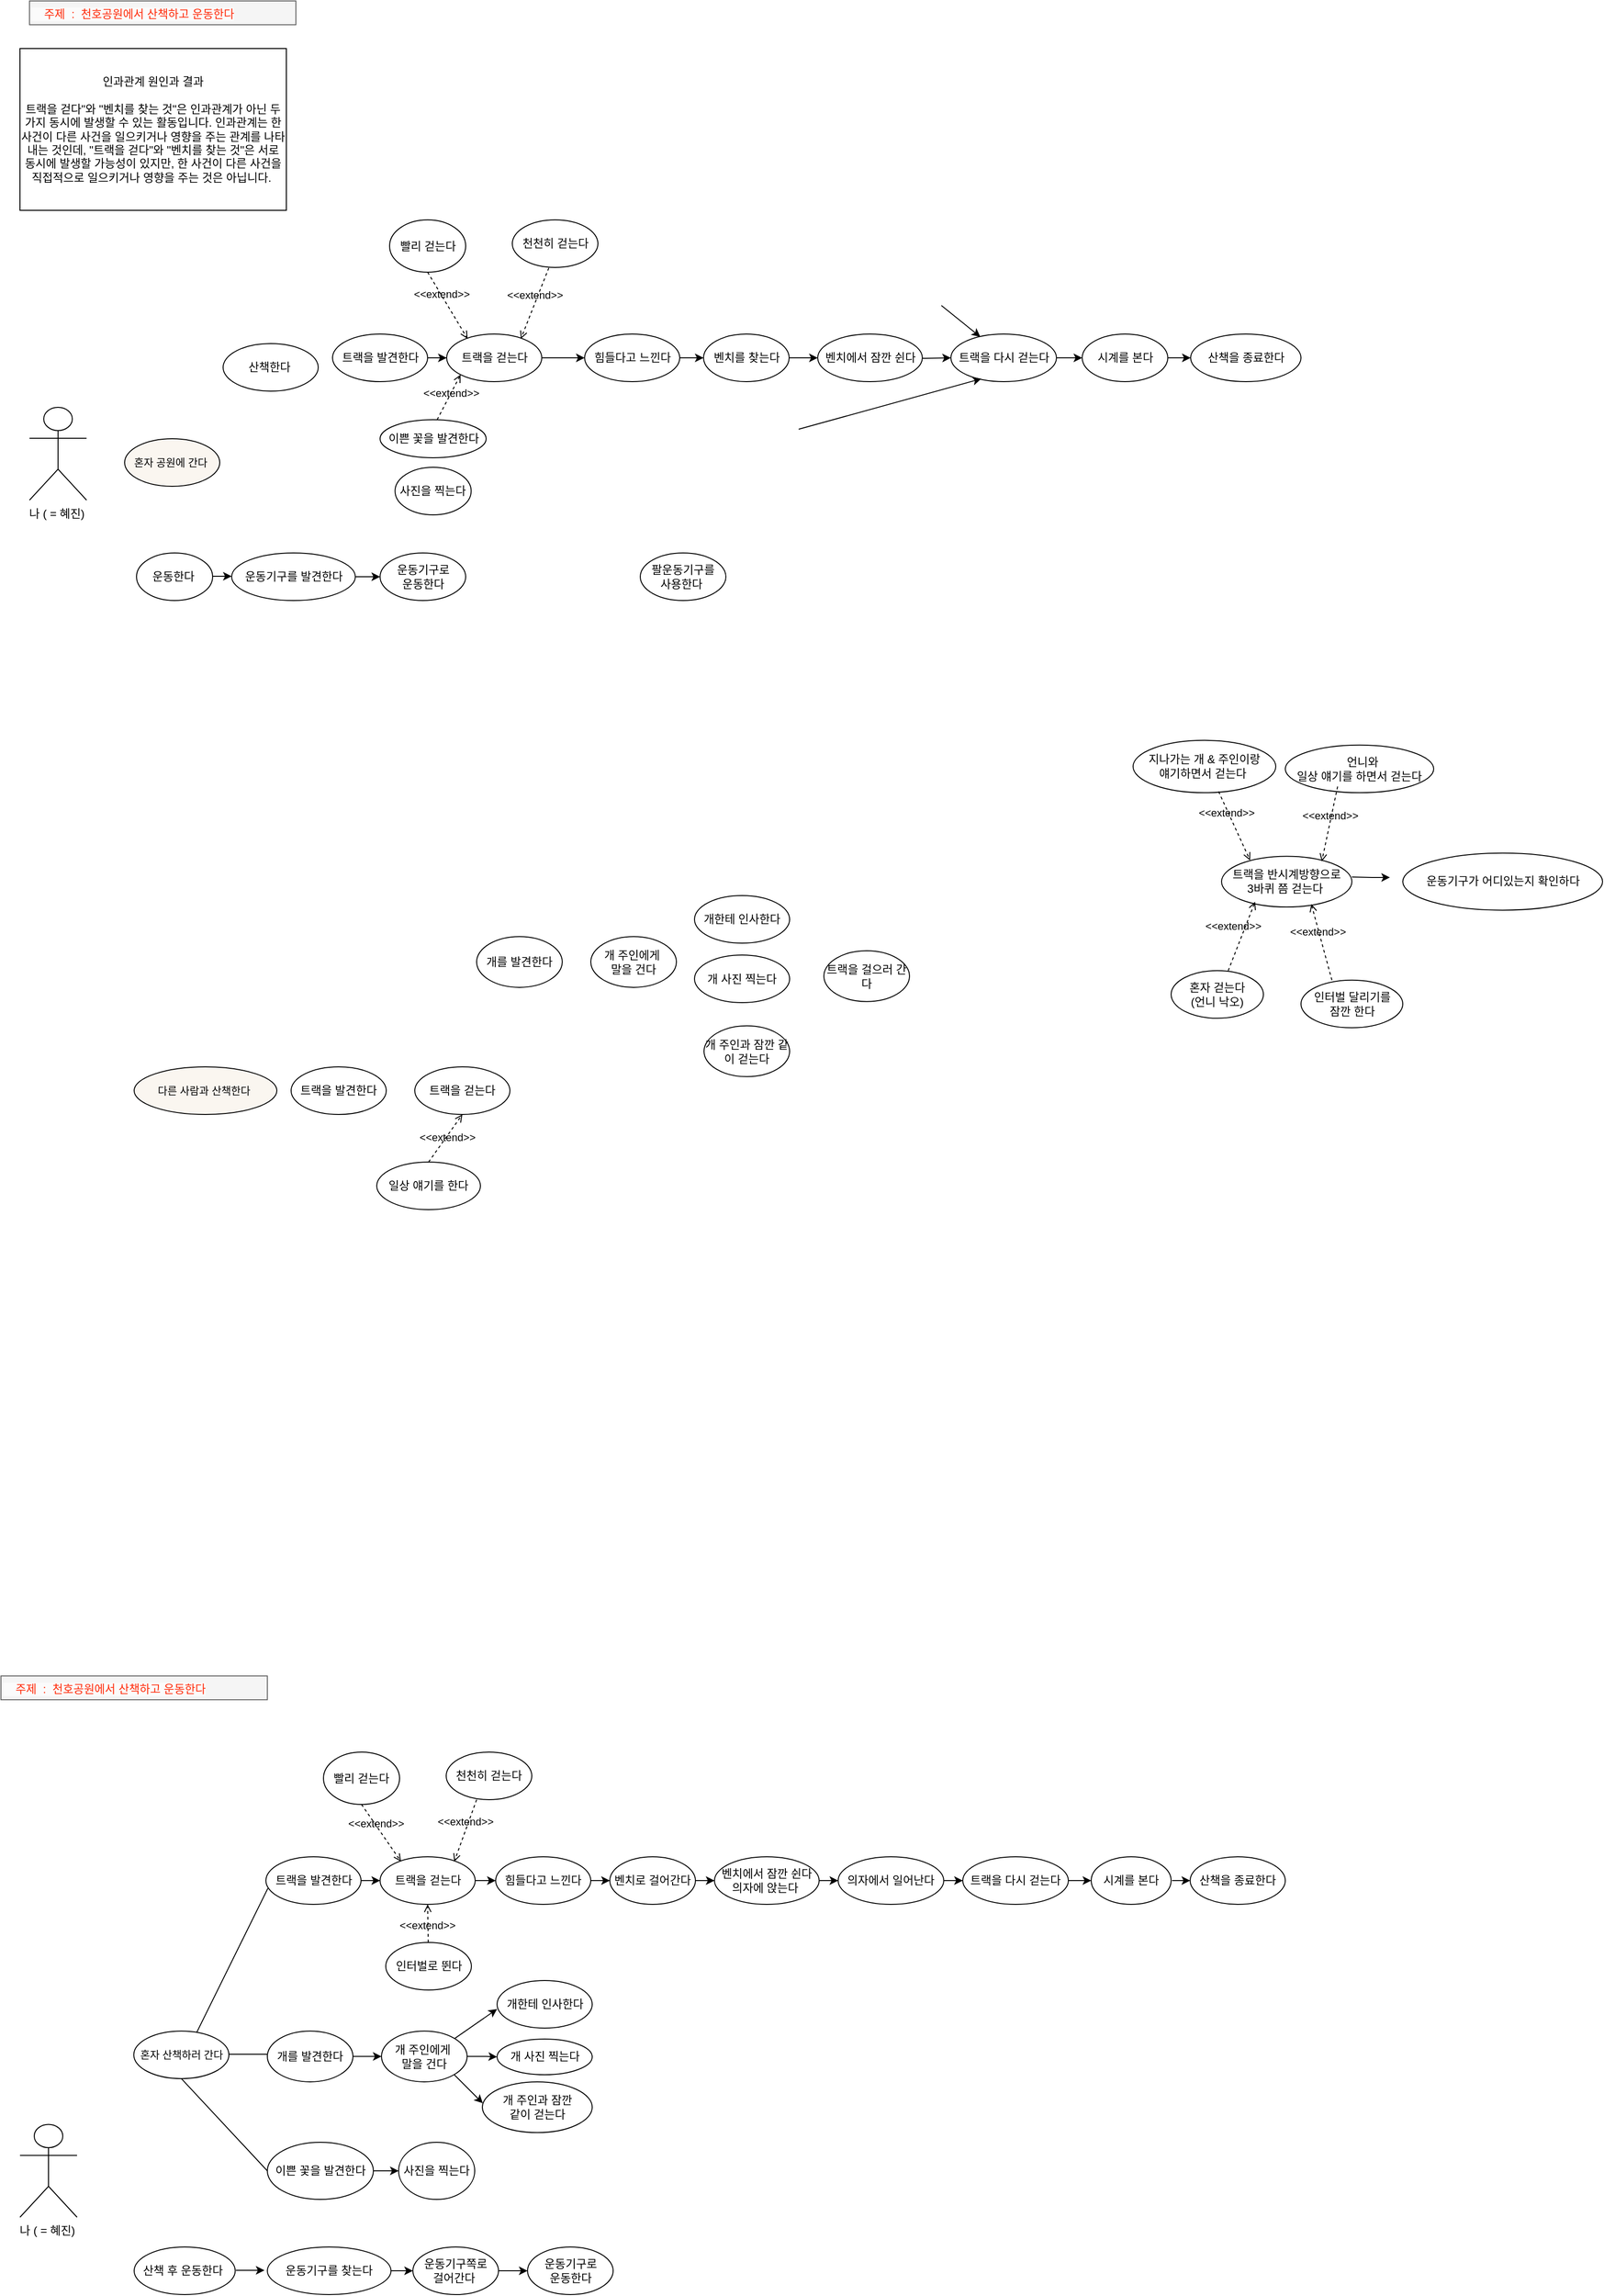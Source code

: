 <mxfile version="21.6.6" type="github">
  <diagram name="페이지-1" id="tYuTC0g_JtJMIlODlGY_">
    <mxGraphModel dx="2440" dy="1344" grid="1" gridSize="10" guides="1" tooltips="1" connect="1" arrows="1" fold="1" page="1" pageScale="1" pageWidth="827" pageHeight="1169" math="0" shadow="0">
      <root>
        <mxCell id="0" />
        <mxCell id="1" parent="0" />
        <mxCell id="RUlDnIiTWdbKFg5DgWMq-1" value="나 ( = 혜진)&amp;nbsp;" style="shape=umlActor;verticalLabelPosition=bottom;verticalAlign=top;html=1;" vertex="1" parent="1">
          <mxGeometry x="40" y="487.0" width="60" height="97.5" as="geometry" />
        </mxCell>
        <mxCell id="RUlDnIiTWdbKFg5DgWMq-2" value="&lt;font style=&quot;font-size: 11px;&quot;&gt;혼자 공원에 간다&amp;nbsp;&lt;br&gt;&lt;/font&gt;" style="ellipse;whiteSpace=wrap;html=1;fillColor=#FAF6F0;gradientColor=#FAF6F0;strokeColor=default;" vertex="1" parent="1">
          <mxGeometry x="140" y="520" width="100" height="50" as="geometry" />
        </mxCell>
        <mxCell id="RUlDnIiTWdbKFg5DgWMq-3" value="" style="edgeStyle=orthogonalEdgeStyle;rounded=0;orthogonalLoop=1;jettySize=auto;html=1;" edge="1" parent="1">
          <mxGeometry relative="1" as="geometry">
            <mxPoint x="1430.0" y="980.456" as="sourcePoint" />
            <mxPoint x="1470.0" y="980.983" as="targetPoint" />
          </mxGeometry>
        </mxCell>
        <mxCell id="RUlDnIiTWdbKFg5DgWMq-4" value="트랙을 반시계방향으로 &lt;br&gt;3바퀴 쯤 걷는다&amp;nbsp;" style="ellipse;whiteSpace=wrap;html=1;" vertex="1" parent="1">
          <mxGeometry x="1293" y="958.69" width="137" height="53.37" as="geometry" />
        </mxCell>
        <mxCell id="RUlDnIiTWdbKFg5DgWMq-5" value="지나가는 개 &amp;amp; 주인이랑 &lt;br&gt;얘기하면서 걷는다&amp;nbsp;" style="ellipse;whiteSpace=wrap;html=1;" vertex="1" parent="1">
          <mxGeometry x="1200" y="836.93" width="150" height="55" as="geometry" />
        </mxCell>
        <mxCell id="RUlDnIiTWdbKFg5DgWMq-6" value="&amp;nbsp; 언니와 &lt;br&gt;일상 얘기를 하면서 걷는다" style="ellipse;whiteSpace=wrap;html=1;" vertex="1" parent="1">
          <mxGeometry x="1360" y="841.93" width="156" height="50" as="geometry" />
        </mxCell>
        <mxCell id="RUlDnIiTWdbKFg5DgWMq-7" value="혼자 걷는다 &lt;br&gt;(언니 낙오)" style="ellipse;whiteSpace=wrap;html=1;" vertex="1" parent="1">
          <mxGeometry x="1240" y="1078.93" width="97" height="50" as="geometry" />
        </mxCell>
        <mxCell id="RUlDnIiTWdbKFg5DgWMq-8" value="&amp;lt;&amp;lt;extend&amp;gt;&amp;gt;" style="html=1;verticalAlign=bottom;labelBackgroundColor=none;endArrow=open;endFill=0;dashed=1;rounded=0;exitX=0.626;exitY=1.033;exitDx=0;exitDy=0;exitPerimeter=0;entryX=0.248;entryY=0.119;entryDx=0;entryDy=0;entryPerimeter=0;" edge="1" parent="1">
          <mxGeometry x="-0.201" y="-6" width="160" relative="1" as="geometry">
            <mxPoint x="1289.9" y="890.745" as="sourcePoint" />
            <mxPoint x="1322.976" y="963.041" as="targetPoint" />
            <mxPoint as="offset" />
          </mxGeometry>
        </mxCell>
        <mxCell id="RUlDnIiTWdbKFg5DgWMq-9" value="&amp;lt;&amp;lt;extend&amp;gt;&amp;gt;" style="html=1;verticalAlign=bottom;labelBackgroundColor=none;endArrow=open;endFill=0;dashed=1;rounded=0;exitX=0.5;exitY=1;exitDx=0;exitDy=0;entryX=0.769;entryY=-0.011;entryDx=0;entryDy=0;entryPerimeter=0;" edge="1" parent="1">
          <mxGeometry width="160" relative="1" as="geometry">
            <mxPoint x="1415.0" y="885.43" as="sourcePoint" />
            <mxPoint x="1398.353" y="964.103" as="targetPoint" />
          </mxGeometry>
        </mxCell>
        <mxCell id="RUlDnIiTWdbKFg5DgWMq-10" value="&amp;lt;&amp;lt;extend&amp;gt;&amp;gt;" style="html=1;verticalAlign=bottom;labelBackgroundColor=none;endArrow=open;endFill=0;dashed=1;rounded=0;" edge="1" parent="1">
          <mxGeometry x="-0.047" y="9" width="160" relative="1" as="geometry">
            <mxPoint x="1300" y="1078.93" as="sourcePoint" />
            <mxPoint x="1328.261" y="1006.55" as="targetPoint" />
            <mxPoint as="offset" />
            <Array as="points" />
          </mxGeometry>
        </mxCell>
        <mxCell id="RUlDnIiTWdbKFg5DgWMq-11" value="인터벌 달리기를 &lt;br&gt;잠깐 한다" style="ellipse;whiteSpace=wrap;html=1;" vertex="1" parent="1">
          <mxGeometry x="1376.5" y="1088.93" width="107" height="50" as="geometry" />
        </mxCell>
        <mxCell id="RUlDnIiTWdbKFg5DgWMq-12" value="&amp;lt;&amp;lt;extend&amp;gt;&amp;gt;" style="html=1;verticalAlign=bottom;labelBackgroundColor=none;endArrow=open;endFill=0;dashed=1;rounded=0;entryX=0.921;entryY=0.217;entryDx=0;entryDy=0;entryPerimeter=0;" edge="1" parent="1">
          <mxGeometry x="0.069" y="3" width="160" relative="1" as="geometry">
            <mxPoint x="1409" y="1088.93" as="sourcePoint" />
            <mxPoint x="1387.367" y="1008.931" as="targetPoint" />
            <mxPoint as="offset" />
          </mxGeometry>
        </mxCell>
        <mxCell id="RUlDnIiTWdbKFg5DgWMq-13" value="&lt;span style=&quot;color: rgb(255, 41, 8); font-family: Helvetica; font-size: 12px; font-style: normal; font-variant-ligatures: normal; font-variant-caps: normal; font-weight: 400; letter-spacing: normal; orphans: 2; text-align: left; text-indent: 0px; text-transform: none; widows: 2; word-spacing: 0px; -webkit-text-stroke-width: 0px; background-color: rgb(251, 251, 251); text-decoration-thickness: initial; text-decoration-style: initial; text-decoration-color: initial; float: none; display: inline !important;&quot;&gt;&amp;nbsp; &amp;nbsp; 주제&amp;nbsp; :&amp;nbsp; 천호공원에서 산책하고 운동한다&lt;/span&gt;" style="text;whiteSpace=wrap;html=1;fillColor=#f5f5f5;fontColor=#333333;strokeColor=#666666;" vertex="1" parent="1">
          <mxGeometry x="40" y="60.0" width="280" height="25" as="geometry" />
        </mxCell>
        <mxCell id="RUlDnIiTWdbKFg5DgWMq-14" value="&lt;font style=&quot;font-size: 11px;&quot;&gt;다른 사람과 산책한다&amp;nbsp;&lt;br&gt;&lt;/font&gt;" style="ellipse;whiteSpace=wrap;html=1;fillColor=#FAF6F0;gradientColor=#FAF6F0;strokeColor=default;" vertex="1" parent="1">
          <mxGeometry x="150" y="1180" width="150" height="50" as="geometry" />
        </mxCell>
        <mxCell id="RUlDnIiTWdbKFg5DgWMq-15" value="운동기구가 어디있는지 확인하다" style="ellipse;whiteSpace=wrap;html=1;" vertex="1" parent="1">
          <mxGeometry x="1483.5" y="955.37" width="210" height="60" as="geometry" />
        </mxCell>
        <mxCell id="RUlDnIiTWdbKFg5DgWMq-16" value="개를 발견한다" style="ellipse;whiteSpace=wrap;html=1;" vertex="1" parent="1">
          <mxGeometry x="510" y="1043.07" width="90" height="53.37" as="geometry" />
        </mxCell>
        <mxCell id="RUlDnIiTWdbKFg5DgWMq-59" value="" style="edgeStyle=orthogonalEdgeStyle;rounded=0;orthogonalLoop=1;jettySize=auto;html=1;" edge="1" parent="1" source="RUlDnIiTWdbKFg5DgWMq-17" target="RUlDnIiTWdbKFg5DgWMq-57">
          <mxGeometry relative="1" as="geometry" />
        </mxCell>
        <mxCell id="RUlDnIiTWdbKFg5DgWMq-17" value="트랙을 걷는다" style="ellipse;whiteSpace=wrap;html=1;" vertex="1" parent="1">
          <mxGeometry x="478.5" y="410" width="100" height="50" as="geometry" />
        </mxCell>
        <mxCell id="RUlDnIiTWdbKFg5DgWMq-42" value="" style="edgeStyle=orthogonalEdgeStyle;rounded=0;orthogonalLoop=1;jettySize=auto;html=1;" edge="1" parent="1" source="RUlDnIiTWdbKFg5DgWMq-18" target="RUlDnIiTWdbKFg5DgWMq-17">
          <mxGeometry relative="1" as="geometry" />
        </mxCell>
        <mxCell id="RUlDnIiTWdbKFg5DgWMq-18" value="트랙을 발견한다" style="ellipse;whiteSpace=wrap;html=1;" vertex="1" parent="1">
          <mxGeometry x="358.5" y="410" width="100" height="50" as="geometry" />
        </mxCell>
        <mxCell id="RUlDnIiTWdbKFg5DgWMq-19" value="개 주인에게&amp;nbsp;&lt;br&gt;말을 건다" style="ellipse;whiteSpace=wrap;html=1;" vertex="1" parent="1">
          <mxGeometry x="630" y="1043.07" width="90" height="53.37" as="geometry" />
        </mxCell>
        <mxCell id="RUlDnIiTWdbKFg5DgWMq-20" value="개한테 인사한다" style="ellipse;whiteSpace=wrap;html=1;" vertex="1" parent="1">
          <mxGeometry x="739" y="1000" width="100" height="50" as="geometry" />
        </mxCell>
        <mxCell id="RUlDnIiTWdbKFg5DgWMq-21" value="개 사진 찍는다" style="ellipse;whiteSpace=wrap;html=1;" vertex="1" parent="1">
          <mxGeometry x="739" y="1062.5" width="100" height="50" as="geometry" />
        </mxCell>
        <mxCell id="RUlDnIiTWdbKFg5DgWMq-22" value="빨리 걷는다" style="ellipse;whiteSpace=wrap;html=1;" vertex="1" parent="1">
          <mxGeometry x="418.5" y="290" width="80" height="55" as="geometry" />
        </mxCell>
        <mxCell id="RUlDnIiTWdbKFg5DgWMq-23" value="천천히 걷는다" style="ellipse;whiteSpace=wrap;html=1;" vertex="1" parent="1">
          <mxGeometry x="547.5" y="290" width="90" height="50" as="geometry" />
        </mxCell>
        <mxCell id="RUlDnIiTWdbKFg5DgWMq-24" value="&amp;lt;&amp;lt;extend&amp;gt;&amp;gt;" style="html=1;verticalAlign=bottom;labelBackgroundColor=none;endArrow=open;endFill=0;dashed=1;rounded=0;exitX=0.5;exitY=1;exitDx=0;exitDy=0;" edge="1" parent="1" source="RUlDnIiTWdbKFg5DgWMq-22">
          <mxGeometry x="-0.129" y="-4" width="160" relative="1" as="geometry">
            <mxPoint x="467.42" y="349.995" as="sourcePoint" />
            <mxPoint x="500.5" y="415" as="targetPoint" />
            <mxPoint as="offset" />
          </mxGeometry>
        </mxCell>
        <mxCell id="RUlDnIiTWdbKFg5DgWMq-25" value="&amp;lt;&amp;lt;extend&amp;gt;&amp;gt;" style="html=1;verticalAlign=bottom;labelBackgroundColor=none;endArrow=open;endFill=0;dashed=1;rounded=0;exitX=0.5;exitY=1;exitDx=0;exitDy=0;entryX=0.78;entryY=0.06;entryDx=0;entryDy=0;entryPerimeter=0;" edge="1" parent="1">
          <mxGeometry width="160" relative="1" as="geometry">
            <mxPoint x="585.88" y="340.5" as="sourcePoint" />
            <mxPoint x="556.5" y="415" as="targetPoint" />
          </mxGeometry>
        </mxCell>
        <mxCell id="RUlDnIiTWdbKFg5DgWMq-44" value="" style="edgeStyle=orthogonalEdgeStyle;rounded=0;orthogonalLoop=1;jettySize=auto;html=1;" edge="1" parent="1" source="RUlDnIiTWdbKFg5DgWMq-27" target="RUlDnIiTWdbKFg5DgWMq-28">
          <mxGeometry relative="1" as="geometry" />
        </mxCell>
        <mxCell id="RUlDnIiTWdbKFg5DgWMq-27" value="벤치를 찾는다" style="ellipse;whiteSpace=wrap;html=1;" vertex="1" parent="1">
          <mxGeometry x="748.5" y="410" width="90" height="50" as="geometry" />
        </mxCell>
        <mxCell id="RUlDnIiTWdbKFg5DgWMq-45" value="" style="edgeStyle=orthogonalEdgeStyle;rounded=0;orthogonalLoop=1;jettySize=auto;html=1;entryX=0;entryY=0.5;entryDx=0;entryDy=0;" edge="1" parent="1" target="RUlDnIiTWdbKFg5DgWMq-39">
          <mxGeometry relative="1" as="geometry">
            <mxPoint x="953.5" y="435" as="sourcePoint" />
            <mxPoint x="997.5" y="435" as="targetPoint" />
          </mxGeometry>
        </mxCell>
        <mxCell id="RUlDnIiTWdbKFg5DgWMq-28" value="벤치에서 잠깐 쉰다" style="ellipse;whiteSpace=wrap;html=1;" vertex="1" parent="1">
          <mxGeometry x="868.5" y="410" width="110" height="50" as="geometry" />
        </mxCell>
        <mxCell id="RUlDnIiTWdbKFg5DgWMq-29" value="운동기구로&lt;br&gt;운동한다" style="ellipse;whiteSpace=wrap;html=1;" vertex="1" parent="1">
          <mxGeometry x="408.5" y="640" width="90" height="50" as="geometry" />
        </mxCell>
        <mxCell id="RUlDnIiTWdbKFg5DgWMq-30" value="팔운동기구를 &lt;br&gt;사용한다&amp;nbsp;" style="ellipse;whiteSpace=wrap;html=1;" vertex="1" parent="1">
          <mxGeometry x="682" y="640" width="90" height="50" as="geometry" />
        </mxCell>
        <mxCell id="RUlDnIiTWdbKFg5DgWMq-31" value="이쁜 꽃을 발견한다" style="ellipse;whiteSpace=wrap;html=1;" vertex="1" parent="1">
          <mxGeometry x="408.5" y="500" width="111.5" height="40" as="geometry" />
        </mxCell>
        <mxCell id="RUlDnIiTWdbKFg5DgWMq-32" value="사진을 찍는다" style="ellipse;whiteSpace=wrap;html=1;" vertex="1" parent="1">
          <mxGeometry x="424.25" y="550" width="80" height="50" as="geometry" />
        </mxCell>
        <mxCell id="RUlDnIiTWdbKFg5DgWMq-33" value="트랙을 발견한다" style="ellipse;whiteSpace=wrap;html=1;" vertex="1" parent="1">
          <mxGeometry x="315" y="1180" width="100" height="50" as="geometry" />
        </mxCell>
        <mxCell id="RUlDnIiTWdbKFg5DgWMq-34" value="트랙을 걷는다" style="ellipse;whiteSpace=wrap;html=1;" vertex="1" parent="1">
          <mxGeometry x="445" y="1180" width="100" height="50" as="geometry" />
        </mxCell>
        <mxCell id="RUlDnIiTWdbKFg5DgWMq-35" value="일상 얘기를 한다" style="ellipse;whiteSpace=wrap;html=1;" vertex="1" parent="1">
          <mxGeometry x="405" y="1280" width="109" height="50" as="geometry" />
        </mxCell>
        <mxCell id="RUlDnIiTWdbKFg5DgWMq-36" value="&amp;lt;&amp;lt;extend&amp;gt;&amp;gt;" style="html=1;verticalAlign=bottom;labelBackgroundColor=none;endArrow=open;endFill=0;dashed=1;rounded=0;exitX=0.5;exitY=0;exitDx=0;exitDy=0;entryX=0.5;entryY=1;entryDx=0;entryDy=0;" edge="1" parent="1" source="RUlDnIiTWdbKFg5DgWMq-35" target="RUlDnIiTWdbKFg5DgWMq-34">
          <mxGeometry x="-0.201" y="-6" width="160" relative="1" as="geometry">
            <mxPoint x="488.28" y="1343.815" as="sourcePoint" />
            <mxPoint x="521.356" y="1416.111" as="targetPoint" />
            <mxPoint as="offset" />
          </mxGeometry>
        </mxCell>
        <mxCell id="RUlDnIiTWdbKFg5DgWMq-37" style="edgeStyle=orthogonalEdgeStyle;rounded=0;orthogonalLoop=1;jettySize=auto;html=1;exitX=0.5;exitY=1;exitDx=0;exitDy=0;" edge="1" parent="1" source="RUlDnIiTWdbKFg5DgWMq-17" target="RUlDnIiTWdbKFg5DgWMq-17">
          <mxGeometry relative="1" as="geometry" />
        </mxCell>
        <mxCell id="RUlDnIiTWdbKFg5DgWMq-46" value="" style="edgeStyle=orthogonalEdgeStyle;rounded=0;orthogonalLoop=1;jettySize=auto;html=1;" edge="1" parent="1" source="RUlDnIiTWdbKFg5DgWMq-39" target="RUlDnIiTWdbKFg5DgWMq-40">
          <mxGeometry relative="1" as="geometry" />
        </mxCell>
        <mxCell id="RUlDnIiTWdbKFg5DgWMq-39" value="트랙을 다시 걷는다" style="ellipse;whiteSpace=wrap;html=1;" vertex="1" parent="1">
          <mxGeometry x="1008.5" y="410" width="111" height="50" as="geometry" />
        </mxCell>
        <mxCell id="RUlDnIiTWdbKFg5DgWMq-47" value="" style="edgeStyle=orthogonalEdgeStyle;rounded=0;orthogonalLoop=1;jettySize=auto;html=1;" edge="1" parent="1" source="RUlDnIiTWdbKFg5DgWMq-40" target="RUlDnIiTWdbKFg5DgWMq-41">
          <mxGeometry relative="1" as="geometry" />
        </mxCell>
        <mxCell id="RUlDnIiTWdbKFg5DgWMq-40" value="시계를 본다" style="ellipse;whiteSpace=wrap;html=1;" vertex="1" parent="1">
          <mxGeometry x="1146.5" y="410" width="90" height="50" as="geometry" />
        </mxCell>
        <mxCell id="RUlDnIiTWdbKFg5DgWMq-41" value="산책을 종료한다" style="ellipse;whiteSpace=wrap;html=1;" vertex="1" parent="1">
          <mxGeometry x="1260.5" y="410" width="116" height="50" as="geometry" />
        </mxCell>
        <mxCell id="RUlDnIiTWdbKFg5DgWMq-52" value="" style="endArrow=classic;html=1;rounded=0;entryX=0.288;entryY=0.94;entryDx=0;entryDy=0;entryPerimeter=0;" edge="1" parent="1" target="RUlDnIiTWdbKFg5DgWMq-39">
          <mxGeometry width="50" height="50" relative="1" as="geometry">
            <mxPoint x="848.5" y="510" as="sourcePoint" />
            <mxPoint x="898.5" y="460" as="targetPoint" />
          </mxGeometry>
        </mxCell>
        <mxCell id="RUlDnIiTWdbKFg5DgWMq-53" value="" style="endArrow=classic;html=1;rounded=0;entryX=0.279;entryY=0.06;entryDx=0;entryDy=0;entryPerimeter=0;" edge="1" parent="1" target="RUlDnIiTWdbKFg5DgWMq-39">
          <mxGeometry width="50" height="50" relative="1" as="geometry">
            <mxPoint x="998.5" y="380" as="sourcePoint" />
            <mxPoint x="1043.465" y="417" as="targetPoint" />
          </mxGeometry>
        </mxCell>
        <mxCell id="RUlDnIiTWdbKFg5DgWMq-54" value="개 주인과 잠깐 같이 걷는다" style="ellipse;whiteSpace=wrap;html=1;" vertex="1" parent="1">
          <mxGeometry x="749" y="1136.93" width="90" height="53.37" as="geometry" />
        </mxCell>
        <mxCell id="RUlDnIiTWdbKFg5DgWMq-55" value="트랙을 걸으러 간다" style="ellipse;whiteSpace=wrap;html=1;" vertex="1" parent="1">
          <mxGeometry x="875" y="1058.0" width="90" height="53.37" as="geometry" />
        </mxCell>
        <mxCell id="RUlDnIiTWdbKFg5DgWMq-56" value="인과관계 원인과 결과&lt;br&gt;&lt;br&gt;트랙을 걷다&quot;와 &quot;벤치를 찾는 것&quot;은 인과관계가 아닌 두 가지 동시에 발생할 수 있는 활동입니다. 인과관계는 한 사건이 다른 사건을 일으키거나 영향을 주는 관계를 나타내는 것인데, &quot;트랙을 걷다&quot;와 &quot;벤치를 찾는 것&quot;은 서로 동시에 발생할 가능성이 있지만, 한 사건이 다른 사건을 직접적으로 일으키거나 영향을 주는 것은 아닙니다.&amp;nbsp;" style="rounded=0;whiteSpace=wrap;html=1;" vertex="1" parent="1">
          <mxGeometry x="30" y="110" width="280" height="170" as="geometry" />
        </mxCell>
        <mxCell id="RUlDnIiTWdbKFg5DgWMq-58" value="" style="edgeStyle=orthogonalEdgeStyle;rounded=0;orthogonalLoop=1;jettySize=auto;html=1;" edge="1" parent="1" source="RUlDnIiTWdbKFg5DgWMq-57" target="RUlDnIiTWdbKFg5DgWMq-27">
          <mxGeometry relative="1" as="geometry" />
        </mxCell>
        <mxCell id="RUlDnIiTWdbKFg5DgWMq-57" value="힘들다고 느낀다" style="ellipse;whiteSpace=wrap;html=1;" vertex="1" parent="1">
          <mxGeometry x="623.5" y="410" width="100" height="50" as="geometry" />
        </mxCell>
        <mxCell id="RUlDnIiTWdbKFg5DgWMq-61" value="" style="edgeStyle=orthogonalEdgeStyle;rounded=0;orthogonalLoop=1;jettySize=auto;html=1;" edge="1" parent="1">
          <mxGeometry relative="1" as="geometry">
            <mxPoint x="378.5" y="665.034" as="sourcePoint" />
            <mxPoint x="408.5" y="665" as="targetPoint" />
          </mxGeometry>
        </mxCell>
        <mxCell id="RUlDnIiTWdbKFg5DgWMq-60" value="운동기구를 발견한다" style="ellipse;whiteSpace=wrap;html=1;" vertex="1" parent="1">
          <mxGeometry x="252.5" y="640" width="130" height="50" as="geometry" />
        </mxCell>
        <mxCell id="RUlDnIiTWdbKFg5DgWMq-62" value="&amp;lt;&amp;lt;extend&amp;gt;&amp;gt;" style="html=1;verticalAlign=bottom;labelBackgroundColor=none;endArrow=open;endFill=0;dashed=1;rounded=0;entryX=0;entryY=1;entryDx=0;entryDy=0;" edge="1" parent="1" target="RUlDnIiTWdbKFg5DgWMq-17">
          <mxGeometry x="-0.129" y="-4" width="160" relative="1" as="geometry">
            <mxPoint x="468.5" y="500" as="sourcePoint" />
            <mxPoint x="508.5" y="540" as="targetPoint" />
            <mxPoint as="offset" />
          </mxGeometry>
        </mxCell>
        <mxCell id="RUlDnIiTWdbKFg5DgWMq-66" value="" style="edgeStyle=orthogonalEdgeStyle;rounded=0;orthogonalLoop=1;jettySize=auto;html=1;" edge="1" parent="1">
          <mxGeometry relative="1" as="geometry">
            <mxPoint x="222.5" y="664.504" as="sourcePoint" />
            <mxPoint x="252.5" y="664.504" as="targetPoint" />
          </mxGeometry>
        </mxCell>
        <mxCell id="RUlDnIiTWdbKFg5DgWMq-63" value="운동한다&amp;nbsp;" style="ellipse;whiteSpace=wrap;html=1;" vertex="1" parent="1">
          <mxGeometry x="152.5" y="640" width="80" height="50" as="geometry" />
        </mxCell>
        <mxCell id="RUlDnIiTWdbKFg5DgWMq-64" value="산책한다&amp;nbsp;" style="ellipse;whiteSpace=wrap;html=1;" vertex="1" parent="1">
          <mxGeometry x="243.5" y="420" width="100" height="50" as="geometry" />
        </mxCell>
        <mxCell id="RUlDnIiTWdbKFg5DgWMq-101" value="나 ( = 혜진)&amp;nbsp;" style="shape=umlActor;verticalLabelPosition=bottom;verticalAlign=top;html=1;" vertex="1" parent="1">
          <mxGeometry x="30" y="2291.25" width="60" height="97.5" as="geometry" />
        </mxCell>
        <mxCell id="RUlDnIiTWdbKFg5DgWMq-102" value="&lt;font style=&quot;font-size: 11px;&quot;&gt;혼자 산책하러 간다&lt;br&gt;&lt;/font&gt;" style="ellipse;whiteSpace=wrap;html=1;" vertex="1" parent="1">
          <mxGeometry x="149.63" y="2193.07" width="100" height="50" as="geometry" />
        </mxCell>
        <mxCell id="RUlDnIiTWdbKFg5DgWMq-103" value="" style="edgeStyle=orthogonalEdgeStyle;rounded=0;orthogonalLoop=1;jettySize=auto;html=1;" edge="1" parent="1" source="RUlDnIiTWdbKFg5DgWMq-104" target="RUlDnIiTWdbKFg5DgWMq-128">
          <mxGeometry relative="1" as="geometry" />
        </mxCell>
        <mxCell id="RUlDnIiTWdbKFg5DgWMq-104" value="트랙을 걷는다" style="ellipse;whiteSpace=wrap;html=1;" vertex="1" parent="1">
          <mxGeometry x="408.5" y="2010" width="100" height="50" as="geometry" />
        </mxCell>
        <mxCell id="RUlDnIiTWdbKFg5DgWMq-105" value="" style="edgeStyle=orthogonalEdgeStyle;rounded=0;orthogonalLoop=1;jettySize=auto;html=1;" edge="1" parent="1" source="RUlDnIiTWdbKFg5DgWMq-106" target="RUlDnIiTWdbKFg5DgWMq-104">
          <mxGeometry relative="1" as="geometry" />
        </mxCell>
        <mxCell id="RUlDnIiTWdbKFg5DgWMq-106" value="트랙을 발견한다" style="ellipse;whiteSpace=wrap;html=1;" vertex="1" parent="1">
          <mxGeometry x="288.5" y="2010" width="100" height="50" as="geometry" />
        </mxCell>
        <mxCell id="RUlDnIiTWdbKFg5DgWMq-107" value="빨리 걷는다" style="ellipse;whiteSpace=wrap;html=1;" vertex="1" parent="1">
          <mxGeometry x="349" y="1900" width="80" height="55" as="geometry" />
        </mxCell>
        <mxCell id="RUlDnIiTWdbKFg5DgWMq-108" value="천천히 걷는다" style="ellipse;whiteSpace=wrap;html=1;" vertex="1" parent="1">
          <mxGeometry x="478" y="1900" width="90" height="50" as="geometry" />
        </mxCell>
        <mxCell id="RUlDnIiTWdbKFg5DgWMq-109" value="&amp;lt;&amp;lt;extend&amp;gt;&amp;gt;" style="html=1;verticalAlign=bottom;labelBackgroundColor=none;endArrow=open;endFill=0;dashed=1;rounded=0;exitX=0.5;exitY=1;exitDx=0;exitDy=0;" edge="1" parent="1" source="RUlDnIiTWdbKFg5DgWMq-107">
          <mxGeometry x="-0.129" y="-4" width="160" relative="1" as="geometry">
            <mxPoint x="397.42" y="1949.995" as="sourcePoint" />
            <mxPoint x="430.5" y="2015" as="targetPoint" />
            <mxPoint as="offset" />
          </mxGeometry>
        </mxCell>
        <mxCell id="RUlDnIiTWdbKFg5DgWMq-110" value="&amp;lt;&amp;lt;extend&amp;gt;&amp;gt;" style="html=1;verticalAlign=bottom;labelBackgroundColor=none;endArrow=open;endFill=0;dashed=1;rounded=0;entryX=0.78;entryY=0.06;entryDx=0;entryDy=0;entryPerimeter=0;" edge="1" parent="1">
          <mxGeometry width="160" relative="1" as="geometry">
            <mxPoint x="510" y="1950" as="sourcePoint" />
            <mxPoint x="486.5" y="2015" as="targetPoint" />
          </mxGeometry>
        </mxCell>
        <mxCell id="RUlDnIiTWdbKFg5DgWMq-111" value="" style="edgeStyle=orthogonalEdgeStyle;rounded=0;orthogonalLoop=1;jettySize=auto;html=1;" edge="1" parent="1" source="RUlDnIiTWdbKFg5DgWMq-112" target="RUlDnIiTWdbKFg5DgWMq-114">
          <mxGeometry relative="1" as="geometry" />
        </mxCell>
        <mxCell id="RUlDnIiTWdbKFg5DgWMq-112" value="벤치로 걸어간다" style="ellipse;whiteSpace=wrap;html=1;" vertex="1" parent="1">
          <mxGeometry x="650" y="2010" width="90" height="50" as="geometry" />
        </mxCell>
        <mxCell id="RUlDnIiTWdbKFg5DgWMq-140" value="" style="edgeStyle=orthogonalEdgeStyle;rounded=0;orthogonalLoop=1;jettySize=auto;html=1;" edge="1" parent="1" source="RUlDnIiTWdbKFg5DgWMq-114" target="RUlDnIiTWdbKFg5DgWMq-139">
          <mxGeometry relative="1" as="geometry" />
        </mxCell>
        <mxCell id="RUlDnIiTWdbKFg5DgWMq-114" value="벤치에서 잠깐 쉰다&lt;br&gt;의자에 앉는다&amp;nbsp;" style="ellipse;whiteSpace=wrap;html=1;" vertex="1" parent="1">
          <mxGeometry x="760" y="2010" width="110" height="50" as="geometry" />
        </mxCell>
        <mxCell id="RUlDnIiTWdbKFg5DgWMq-137" value="" style="edgeStyle=orthogonalEdgeStyle;rounded=0;orthogonalLoop=1;jettySize=auto;html=1;" edge="1" parent="1" source="RUlDnIiTWdbKFg5DgWMq-115" target="RUlDnIiTWdbKFg5DgWMq-136">
          <mxGeometry relative="1" as="geometry" />
        </mxCell>
        <mxCell id="RUlDnIiTWdbKFg5DgWMq-115" value="운동기구쪽로&lt;br&gt;걸어간다&amp;nbsp;" style="ellipse;whiteSpace=wrap;html=1;" vertex="1" parent="1">
          <mxGeometry x="443" y="2420" width="90" height="50" as="geometry" />
        </mxCell>
        <mxCell id="RUlDnIiTWdbKFg5DgWMq-158" value="" style="edgeStyle=orthogonalEdgeStyle;rounded=0;orthogonalLoop=1;jettySize=auto;html=1;" edge="1" parent="1" source="RUlDnIiTWdbKFg5DgWMq-117" target="RUlDnIiTWdbKFg5DgWMq-118">
          <mxGeometry relative="1" as="geometry" />
        </mxCell>
        <mxCell id="RUlDnIiTWdbKFg5DgWMq-117" value="이쁜 꽃을 발견한다" style="ellipse;whiteSpace=wrap;html=1;" vertex="1" parent="1">
          <mxGeometry x="290" y="2310" width="111.5" height="60" as="geometry" />
        </mxCell>
        <mxCell id="RUlDnIiTWdbKFg5DgWMq-118" value="사진을 찍는다" style="ellipse;whiteSpace=wrap;html=1;" vertex="1" parent="1">
          <mxGeometry x="428" y="2310" width="80" height="60" as="geometry" />
        </mxCell>
        <mxCell id="RUlDnIiTWdbKFg5DgWMq-119" style="edgeStyle=orthogonalEdgeStyle;rounded=0;orthogonalLoop=1;jettySize=auto;html=1;exitX=0.5;exitY=1;exitDx=0;exitDy=0;" edge="1" parent="1" source="RUlDnIiTWdbKFg5DgWMq-104" target="RUlDnIiTWdbKFg5DgWMq-104">
          <mxGeometry relative="1" as="geometry" />
        </mxCell>
        <mxCell id="RUlDnIiTWdbKFg5DgWMq-120" value="" style="edgeStyle=orthogonalEdgeStyle;rounded=0;orthogonalLoop=1;jettySize=auto;html=1;" edge="1" parent="1" source="RUlDnIiTWdbKFg5DgWMq-121" target="RUlDnIiTWdbKFg5DgWMq-123">
          <mxGeometry relative="1" as="geometry" />
        </mxCell>
        <mxCell id="RUlDnIiTWdbKFg5DgWMq-121" value="트랙을 다시 걷는다" style="ellipse;whiteSpace=wrap;html=1;" vertex="1" parent="1">
          <mxGeometry x="1021" y="2010" width="111" height="50" as="geometry" />
        </mxCell>
        <mxCell id="RUlDnIiTWdbKFg5DgWMq-122" value="" style="edgeStyle=orthogonalEdgeStyle;rounded=0;orthogonalLoop=1;jettySize=auto;html=1;" edge="1" parent="1">
          <mxGeometry relative="1" as="geometry">
            <mxPoint x="1241.0" y="2035.034" as="sourcePoint" />
            <mxPoint x="1260" y="2035" as="targetPoint" />
          </mxGeometry>
        </mxCell>
        <mxCell id="RUlDnIiTWdbKFg5DgWMq-123" value="시계를 본다" style="ellipse;whiteSpace=wrap;html=1;" vertex="1" parent="1">
          <mxGeometry x="1156" y="2010" width="84" height="50" as="geometry" />
        </mxCell>
        <mxCell id="RUlDnIiTWdbKFg5DgWMq-124" value="산책을 종료한다" style="ellipse;whiteSpace=wrap;html=1;" vertex="1" parent="1">
          <mxGeometry x="1260" y="2010" width="100" height="50" as="geometry" />
        </mxCell>
        <mxCell id="RUlDnIiTWdbKFg5DgWMq-127" value="" style="edgeStyle=orthogonalEdgeStyle;rounded=0;orthogonalLoop=1;jettySize=auto;html=1;" edge="1" parent="1" source="RUlDnIiTWdbKFg5DgWMq-128" target="RUlDnIiTWdbKFg5DgWMq-112">
          <mxGeometry relative="1" as="geometry" />
        </mxCell>
        <mxCell id="RUlDnIiTWdbKFg5DgWMq-128" value="힘들다고 느낀다" style="ellipse;whiteSpace=wrap;html=1;" vertex="1" parent="1">
          <mxGeometry x="530" y="2010" width="100" height="50" as="geometry" />
        </mxCell>
        <mxCell id="RUlDnIiTWdbKFg5DgWMq-129" value="" style="edgeStyle=orthogonalEdgeStyle;rounded=0;orthogonalLoop=1;jettySize=auto;html=1;" edge="1" parent="1">
          <mxGeometry relative="1" as="geometry">
            <mxPoint x="413.0" y="2445.034" as="sourcePoint" />
            <mxPoint x="443" y="2445" as="targetPoint" />
          </mxGeometry>
        </mxCell>
        <mxCell id="RUlDnIiTWdbKFg5DgWMq-130" value="운동기구를 찾는다" style="ellipse;whiteSpace=wrap;html=1;" vertex="1" parent="1">
          <mxGeometry x="290" y="2420" width="130" height="50" as="geometry" />
        </mxCell>
        <mxCell id="RUlDnIiTWdbKFg5DgWMq-132" value="" style="edgeStyle=orthogonalEdgeStyle;rounded=0;orthogonalLoop=1;jettySize=auto;html=1;" edge="1" parent="1">
          <mxGeometry relative="1" as="geometry">
            <mxPoint x="257.0" y="2444.504" as="sourcePoint" />
            <mxPoint x="287.0" y="2444.504" as="targetPoint" />
          </mxGeometry>
        </mxCell>
        <mxCell id="RUlDnIiTWdbKFg5DgWMq-133" value="산책 후 운동한다&amp;nbsp;" style="ellipse;whiteSpace=wrap;html=1;" vertex="1" parent="1">
          <mxGeometry x="150" y="2420" width="106.25" height="50" as="geometry" />
        </mxCell>
        <mxCell id="RUlDnIiTWdbKFg5DgWMq-135" value="&lt;span style=&quot;color: rgb(255, 41, 8); font-family: Helvetica; font-size: 12px; font-style: normal; font-variant-ligatures: normal; font-variant-caps: normal; font-weight: 400; letter-spacing: normal; orphans: 2; text-align: left; text-indent: 0px; text-transform: none; widows: 2; word-spacing: 0px; -webkit-text-stroke-width: 0px; background-color: rgb(251, 251, 251); text-decoration-thickness: initial; text-decoration-style: initial; text-decoration-color: initial; float: none; display: inline !important;&quot;&gt;&amp;nbsp; &amp;nbsp; 주제&amp;nbsp; :&amp;nbsp; 천호공원에서 산책하고 운동한다&lt;/span&gt;" style="text;whiteSpace=wrap;html=1;fillColor=#f5f5f5;fontColor=#333333;strokeColor=#666666;" vertex="1" parent="1">
          <mxGeometry x="10" y="1820" width="280" height="25" as="geometry" />
        </mxCell>
        <mxCell id="RUlDnIiTWdbKFg5DgWMq-136" value="운동기구로&lt;br&gt;운동한다" style="ellipse;whiteSpace=wrap;html=1;" vertex="1" parent="1">
          <mxGeometry x="563.5" y="2420" width="90" height="50" as="geometry" />
        </mxCell>
        <mxCell id="RUlDnIiTWdbKFg5DgWMq-141" value="" style="edgeStyle=orthogonalEdgeStyle;rounded=0;orthogonalLoop=1;jettySize=auto;html=1;" edge="1" parent="1" source="RUlDnIiTWdbKFg5DgWMq-139" target="RUlDnIiTWdbKFg5DgWMq-121">
          <mxGeometry relative="1" as="geometry" />
        </mxCell>
        <mxCell id="RUlDnIiTWdbKFg5DgWMq-139" value="의자에서 일어난다" style="ellipse;whiteSpace=wrap;html=1;" vertex="1" parent="1">
          <mxGeometry x="890" y="2010" width="111" height="50" as="geometry" />
        </mxCell>
        <mxCell id="RUlDnIiTWdbKFg5DgWMq-148" value="" style="edgeStyle=orthogonalEdgeStyle;rounded=0;orthogonalLoop=1;jettySize=auto;html=1;" edge="1" parent="1" source="RUlDnIiTWdbKFg5DgWMq-142" target="RUlDnIiTWdbKFg5DgWMq-143">
          <mxGeometry relative="1" as="geometry" />
        </mxCell>
        <mxCell id="RUlDnIiTWdbKFg5DgWMq-142" value="개를 발견한다" style="ellipse;whiteSpace=wrap;html=1;" vertex="1" parent="1">
          <mxGeometry x="290" y="2193.07" width="90" height="53.37" as="geometry" />
        </mxCell>
        <mxCell id="RUlDnIiTWdbKFg5DgWMq-149" value="" style="edgeStyle=orthogonalEdgeStyle;rounded=0;orthogonalLoop=1;jettySize=auto;html=1;" edge="1" parent="1" source="RUlDnIiTWdbKFg5DgWMq-143" target="RUlDnIiTWdbKFg5DgWMq-145">
          <mxGeometry relative="1" as="geometry" />
        </mxCell>
        <mxCell id="RUlDnIiTWdbKFg5DgWMq-143" value="개 주인에게&amp;nbsp;&lt;br&gt;말을 건다" style="ellipse;whiteSpace=wrap;html=1;" vertex="1" parent="1">
          <mxGeometry x="410" y="2193.07" width="90" height="53.37" as="geometry" />
        </mxCell>
        <mxCell id="RUlDnIiTWdbKFg5DgWMq-144" value="개한테 인사한다" style="ellipse;whiteSpace=wrap;html=1;" vertex="1" parent="1">
          <mxGeometry x="531.5" y="2140" width="100" height="50" as="geometry" />
        </mxCell>
        <mxCell id="RUlDnIiTWdbKFg5DgWMq-145" value="개 사진 찍는다" style="ellipse;whiteSpace=wrap;html=1;" vertex="1" parent="1">
          <mxGeometry x="531.5" y="2201.5" width="100" height="37.5" as="geometry" />
        </mxCell>
        <mxCell id="RUlDnIiTWdbKFg5DgWMq-146" value="개 주인과 잠깐 &lt;br&gt;같이 걷는다" style="ellipse;whiteSpace=wrap;html=1;" vertex="1" parent="1">
          <mxGeometry x="516" y="2246.44" width="115.5" height="53.37" as="geometry" />
        </mxCell>
        <mxCell id="RUlDnIiTWdbKFg5DgWMq-150" value="" style="endArrow=classic;html=1;rounded=0;exitX=1;exitY=0;exitDx=0;exitDy=0;" edge="1" parent="1" source="RUlDnIiTWdbKFg5DgWMq-143">
          <mxGeometry width="50" height="50" relative="1" as="geometry">
            <mxPoint x="481.5" y="2220" as="sourcePoint" />
            <mxPoint x="531.5" y="2170" as="targetPoint" />
          </mxGeometry>
        </mxCell>
        <mxCell id="RUlDnIiTWdbKFg5DgWMq-151" value="" style="endArrow=classic;html=1;rounded=0;" edge="1" parent="1">
          <mxGeometry width="50" height="50" relative="1" as="geometry">
            <mxPoint x="486.5" y="2239" as="sourcePoint" />
            <mxPoint x="516.5" y="2269" as="targetPoint" />
          </mxGeometry>
        </mxCell>
        <mxCell id="RUlDnIiTWdbKFg5DgWMq-152" value="인터벌로 뛴다" style="ellipse;whiteSpace=wrap;html=1;" vertex="1" parent="1">
          <mxGeometry x="414.5" y="2100" width="90" height="50" as="geometry" />
        </mxCell>
        <mxCell id="RUlDnIiTWdbKFg5DgWMq-153" value="&amp;lt;&amp;lt;extend&amp;gt;&amp;gt;" style="html=1;verticalAlign=bottom;labelBackgroundColor=none;endArrow=open;endFill=0;dashed=1;rounded=0;entryX=0.5;entryY=1;entryDx=0;entryDy=0;" edge="1" parent="1" source="RUlDnIiTWdbKFg5DgWMq-152" target="RUlDnIiTWdbKFg5DgWMq-104">
          <mxGeometry x="-0.499" y="1" width="160" relative="1" as="geometry">
            <mxPoint x="508.38" y="1985.5" as="sourcePoint" />
            <mxPoint x="479" y="2060" as="targetPoint" />
            <mxPoint y="1" as="offset" />
          </mxGeometry>
        </mxCell>
        <mxCell id="RUlDnIiTWdbKFg5DgWMq-156" value="" style="endArrow=none;html=1;rounded=0;entryX=0.021;entryY=0.661;entryDx=0;entryDy=0;entryPerimeter=0;exitX=0.664;exitY=0.02;exitDx=0;exitDy=0;exitPerimeter=0;" edge="1" parent="1" source="RUlDnIiTWdbKFg5DgWMq-102" target="RUlDnIiTWdbKFg5DgWMq-106">
          <mxGeometry width="50" height="50" relative="1" as="geometry">
            <mxPoint x="210" y="2100" as="sourcePoint" />
            <mxPoint x="300" y="2050" as="targetPoint" />
          </mxGeometry>
        </mxCell>
        <mxCell id="RUlDnIiTWdbKFg5DgWMq-157" value="" style="endArrow=none;html=1;rounded=0;entryX=0;entryY=0.491;entryDx=0;entryDy=0;entryPerimeter=0;" edge="1" parent="1">
          <mxGeometry width="50" height="50" relative="1" as="geometry">
            <mxPoint x="249" y="2217.48" as="sourcePoint" />
            <mxPoint x="290" y="2217.505" as="targetPoint" />
            <Array as="points">
              <mxPoint x="260" y="2217.48" />
            </Array>
          </mxGeometry>
        </mxCell>
        <mxCell id="RUlDnIiTWdbKFg5DgWMq-159" value="" style="endArrow=none;html=1;rounded=0;entryX=0;entryY=0.5;entryDx=0;entryDy=0;exitX=0.5;exitY=1;exitDx=0;exitDy=0;" edge="1" parent="1" source="RUlDnIiTWdbKFg5DgWMq-102" target="RUlDnIiTWdbKFg5DgWMq-117">
          <mxGeometry width="50" height="50" relative="1" as="geometry">
            <mxPoint x="200" y="2263.82" as="sourcePoint" />
            <mxPoint x="290" y="2353.82" as="targetPoint" />
          </mxGeometry>
        </mxCell>
      </root>
    </mxGraphModel>
  </diagram>
</mxfile>
